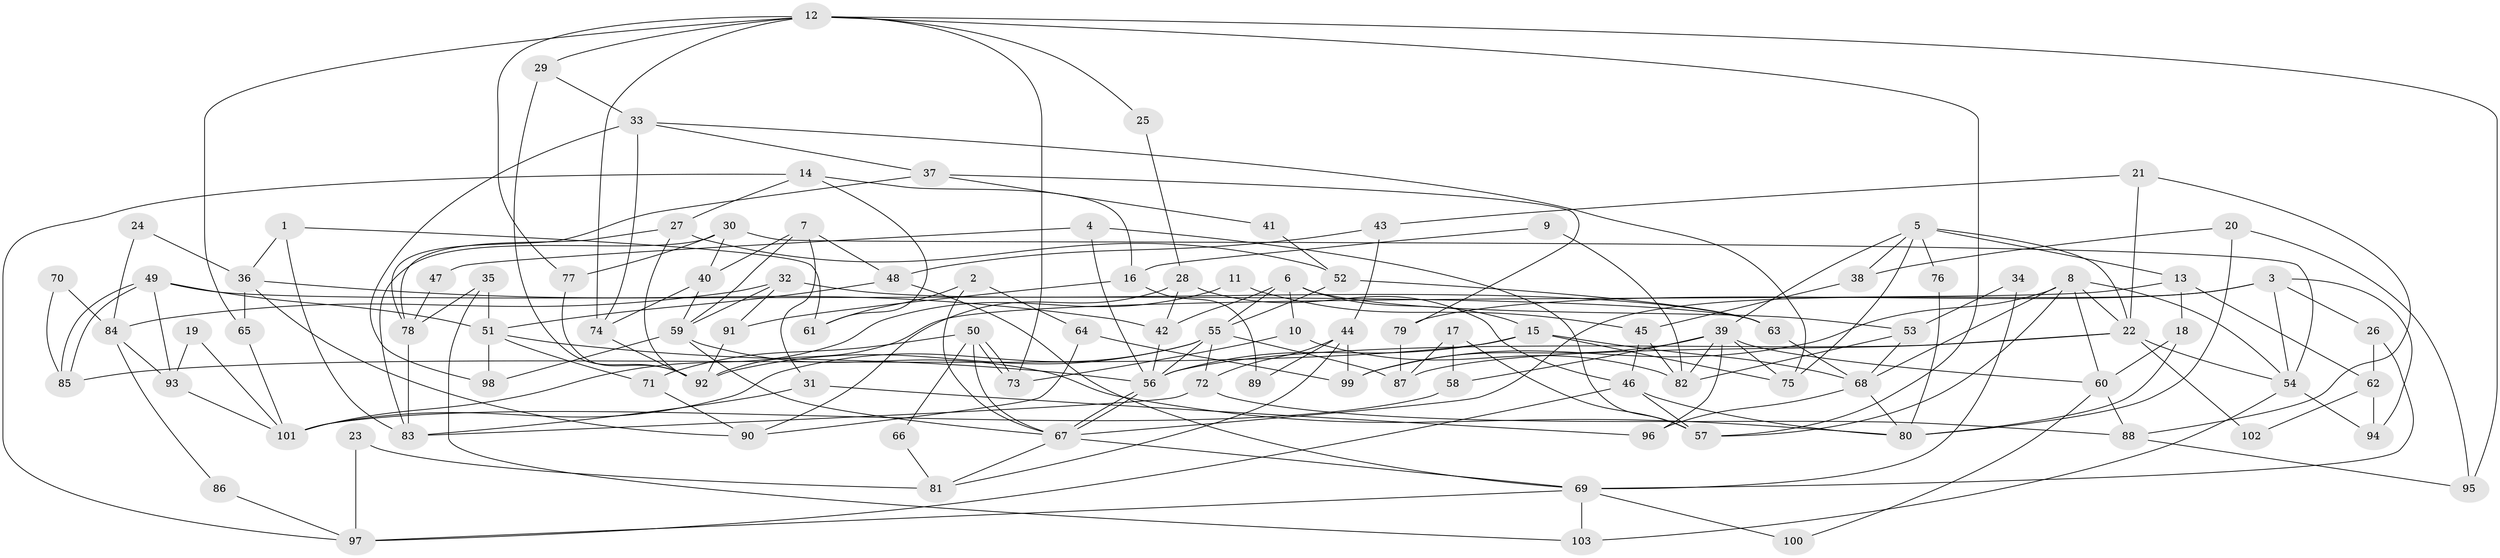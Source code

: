// Generated by graph-tools (version 1.1) at 2025/26/03/09/25 03:26:16]
// undirected, 103 vertices, 206 edges
graph export_dot {
graph [start="1"]
  node [color=gray90,style=filled];
  1;
  2;
  3;
  4;
  5;
  6;
  7;
  8;
  9;
  10;
  11;
  12;
  13;
  14;
  15;
  16;
  17;
  18;
  19;
  20;
  21;
  22;
  23;
  24;
  25;
  26;
  27;
  28;
  29;
  30;
  31;
  32;
  33;
  34;
  35;
  36;
  37;
  38;
  39;
  40;
  41;
  42;
  43;
  44;
  45;
  46;
  47;
  48;
  49;
  50;
  51;
  52;
  53;
  54;
  55;
  56;
  57;
  58;
  59;
  60;
  61;
  62;
  63;
  64;
  65;
  66;
  67;
  68;
  69;
  70;
  71;
  72;
  73;
  74;
  75;
  76;
  77;
  78;
  79;
  80;
  81;
  82;
  83;
  84;
  85;
  86;
  87;
  88;
  89;
  90;
  91;
  92;
  93;
  94;
  95;
  96;
  97;
  98;
  99;
  100;
  101;
  102;
  103;
  1 -- 36;
  1 -- 83;
  1 -- 61;
  2 -- 64;
  2 -- 67;
  2 -- 61;
  3 -- 54;
  3 -- 79;
  3 -- 26;
  3 -- 67;
  3 -- 94;
  4 -- 57;
  4 -- 56;
  4 -- 47;
  5 -- 75;
  5 -- 39;
  5 -- 13;
  5 -- 22;
  5 -- 38;
  5 -- 76;
  6 -- 53;
  6 -- 10;
  6 -- 15;
  6 -- 42;
  6 -- 55;
  7 -- 40;
  7 -- 48;
  7 -- 31;
  7 -- 59;
  8 -- 57;
  8 -- 60;
  8 -- 22;
  8 -- 54;
  8 -- 68;
  8 -- 99;
  9 -- 16;
  9 -- 82;
  10 -- 82;
  10 -- 73;
  11 -- 45;
  11 -- 101;
  12 -- 29;
  12 -- 74;
  12 -- 25;
  12 -- 57;
  12 -- 65;
  12 -- 73;
  12 -- 77;
  12 -- 95;
  13 -- 62;
  13 -- 18;
  13 -- 92;
  14 -- 27;
  14 -- 61;
  14 -- 16;
  14 -- 97;
  15 -- 56;
  15 -- 68;
  15 -- 75;
  15 -- 85;
  16 -- 91;
  16 -- 89;
  17 -- 57;
  17 -- 87;
  17 -- 58;
  18 -- 80;
  18 -- 60;
  19 -- 93;
  19 -- 101;
  20 -- 95;
  20 -- 80;
  20 -- 38;
  21 -- 88;
  21 -- 22;
  21 -- 43;
  22 -- 54;
  22 -- 56;
  22 -- 87;
  22 -- 102;
  23 -- 81;
  23 -- 97;
  24 -- 84;
  24 -- 36;
  25 -- 28;
  26 -- 69;
  26 -- 62;
  27 -- 92;
  27 -- 78;
  27 -- 52;
  28 -- 42;
  28 -- 46;
  28 -- 90;
  29 -- 92;
  29 -- 33;
  30 -- 77;
  30 -- 54;
  30 -- 40;
  30 -- 83;
  31 -- 96;
  31 -- 83;
  32 -- 59;
  32 -- 63;
  32 -- 84;
  32 -- 91;
  33 -- 74;
  33 -- 98;
  33 -- 37;
  33 -- 75;
  34 -- 69;
  34 -- 53;
  35 -- 103;
  35 -- 51;
  35 -- 78;
  36 -- 90;
  36 -- 42;
  36 -- 65;
  37 -- 78;
  37 -- 41;
  37 -- 79;
  38 -- 45;
  39 -- 58;
  39 -- 75;
  39 -- 60;
  39 -- 82;
  39 -- 96;
  39 -- 99;
  40 -- 59;
  40 -- 74;
  41 -- 52;
  42 -- 56;
  43 -- 44;
  43 -- 48;
  44 -- 72;
  44 -- 99;
  44 -- 81;
  44 -- 89;
  45 -- 46;
  45 -- 82;
  46 -- 97;
  46 -- 80;
  46 -- 57;
  47 -- 78;
  48 -- 51;
  48 -- 69;
  49 -- 63;
  49 -- 85;
  49 -- 85;
  49 -- 51;
  49 -- 93;
  50 -- 67;
  50 -- 73;
  50 -- 73;
  50 -- 66;
  50 -- 71;
  51 -- 56;
  51 -- 71;
  51 -- 98;
  52 -- 55;
  52 -- 63;
  53 -- 82;
  53 -- 68;
  54 -- 94;
  54 -- 103;
  55 -- 56;
  55 -- 72;
  55 -- 87;
  55 -- 92;
  55 -- 101;
  56 -- 67;
  56 -- 67;
  58 -- 101;
  59 -- 67;
  59 -- 80;
  59 -- 98;
  60 -- 88;
  60 -- 100;
  62 -- 94;
  62 -- 102;
  63 -- 68;
  64 -- 90;
  64 -- 99;
  65 -- 101;
  66 -- 81;
  67 -- 69;
  67 -- 81;
  68 -- 80;
  68 -- 96;
  69 -- 97;
  69 -- 100;
  69 -- 103;
  70 -- 85;
  70 -- 84;
  71 -- 90;
  72 -- 83;
  72 -- 88;
  74 -- 92;
  76 -- 80;
  77 -- 92;
  78 -- 83;
  79 -- 87;
  84 -- 93;
  84 -- 86;
  86 -- 97;
  88 -- 95;
  91 -- 92;
  93 -- 101;
}
